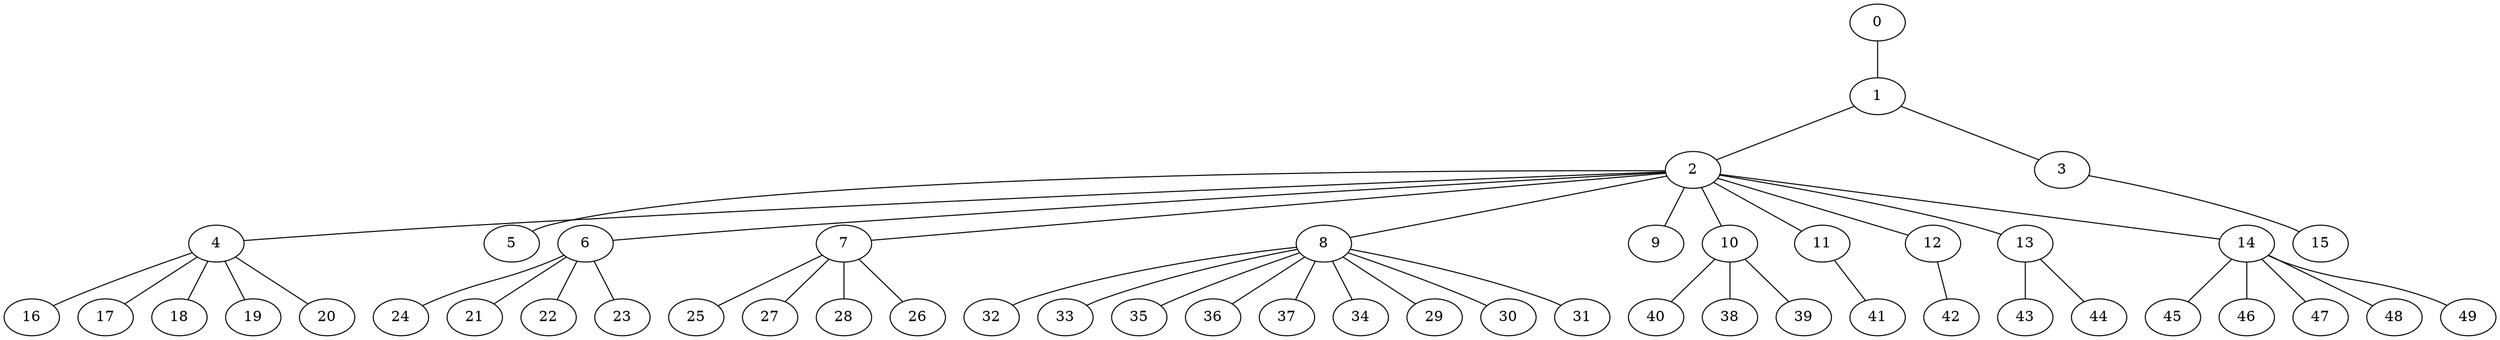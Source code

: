 
graph graphname {
    0 -- 1
1 -- 2
1 -- 3
2 -- 4
2 -- 5
2 -- 6
2 -- 7
2 -- 8
2 -- 9
2 -- 10
2 -- 11
2 -- 12
2 -- 13
2 -- 14
3 -- 15
4 -- 16
4 -- 17
4 -- 18
4 -- 19
4 -- 20
6 -- 24
6 -- 21
6 -- 22
6 -- 23
7 -- 25
7 -- 27
7 -- 28
7 -- 26
8 -- 32
8 -- 33
8 -- 35
8 -- 36
8 -- 37
8 -- 34
8 -- 29
8 -- 30
8 -- 31
10 -- 40
10 -- 38
10 -- 39
11 -- 41
12 -- 42
13 -- 43
13 -- 44
14 -- 45
14 -- 46
14 -- 47
14 -- 48
14 -- 49

}
